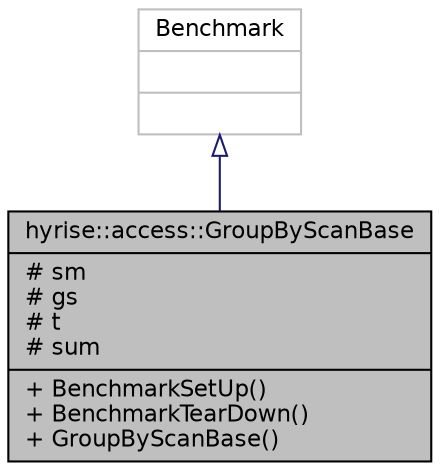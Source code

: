digraph "hyrise::access::GroupByScanBase"
{
  edge [fontname="Helvetica",fontsize="11",labelfontname="Helvetica",labelfontsize="11"];
  node [fontname="Helvetica",fontsize="11",shape=record];
  Node1 [label="{hyrise::access::GroupByScanBase\n|# sm\l# gs\l# t\l# sum\l|+ BenchmarkSetUp()\l+ BenchmarkTearDown()\l+ GroupByScanBase()\l}",height=0.2,width=0.4,color="black", fillcolor="grey75", style="filled" fontcolor="black"];
  Node2 -> Node1 [dir="back",color="midnightblue",fontsize="11",style="solid",arrowtail="onormal",fontname="Helvetica"];
  Node2 [label="{Benchmark\n||}",height=0.2,width=0.4,color="grey75", fillcolor="white", style="filled"];
}
